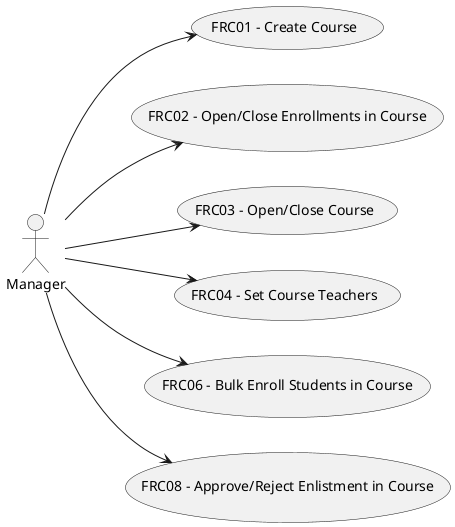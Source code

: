 @startuml
'https://plantuml.com/use-case-diagram

left to right direction

:Manager: as Manager
(FRC01 - Create Course) as (CC)
(FRC02 - Open/Close Enrollments in Course) as (OCRC)
(FRC03 - Open/Close Course) as (OCC)
(FRC04 - Set Course Teachers) as (SCT)
(FRC06 - Bulk Enroll Students in Course) as (ESC)
(FRC08 - Approve/Reject Enlistment in Course) as (AREC)

Manager --> (CC)
Manager --> (OCRC)
Manager --> (OCC)
Manager --> (SCT)
Manager --> (ESC)
Manager --> (AREC)


@enduml